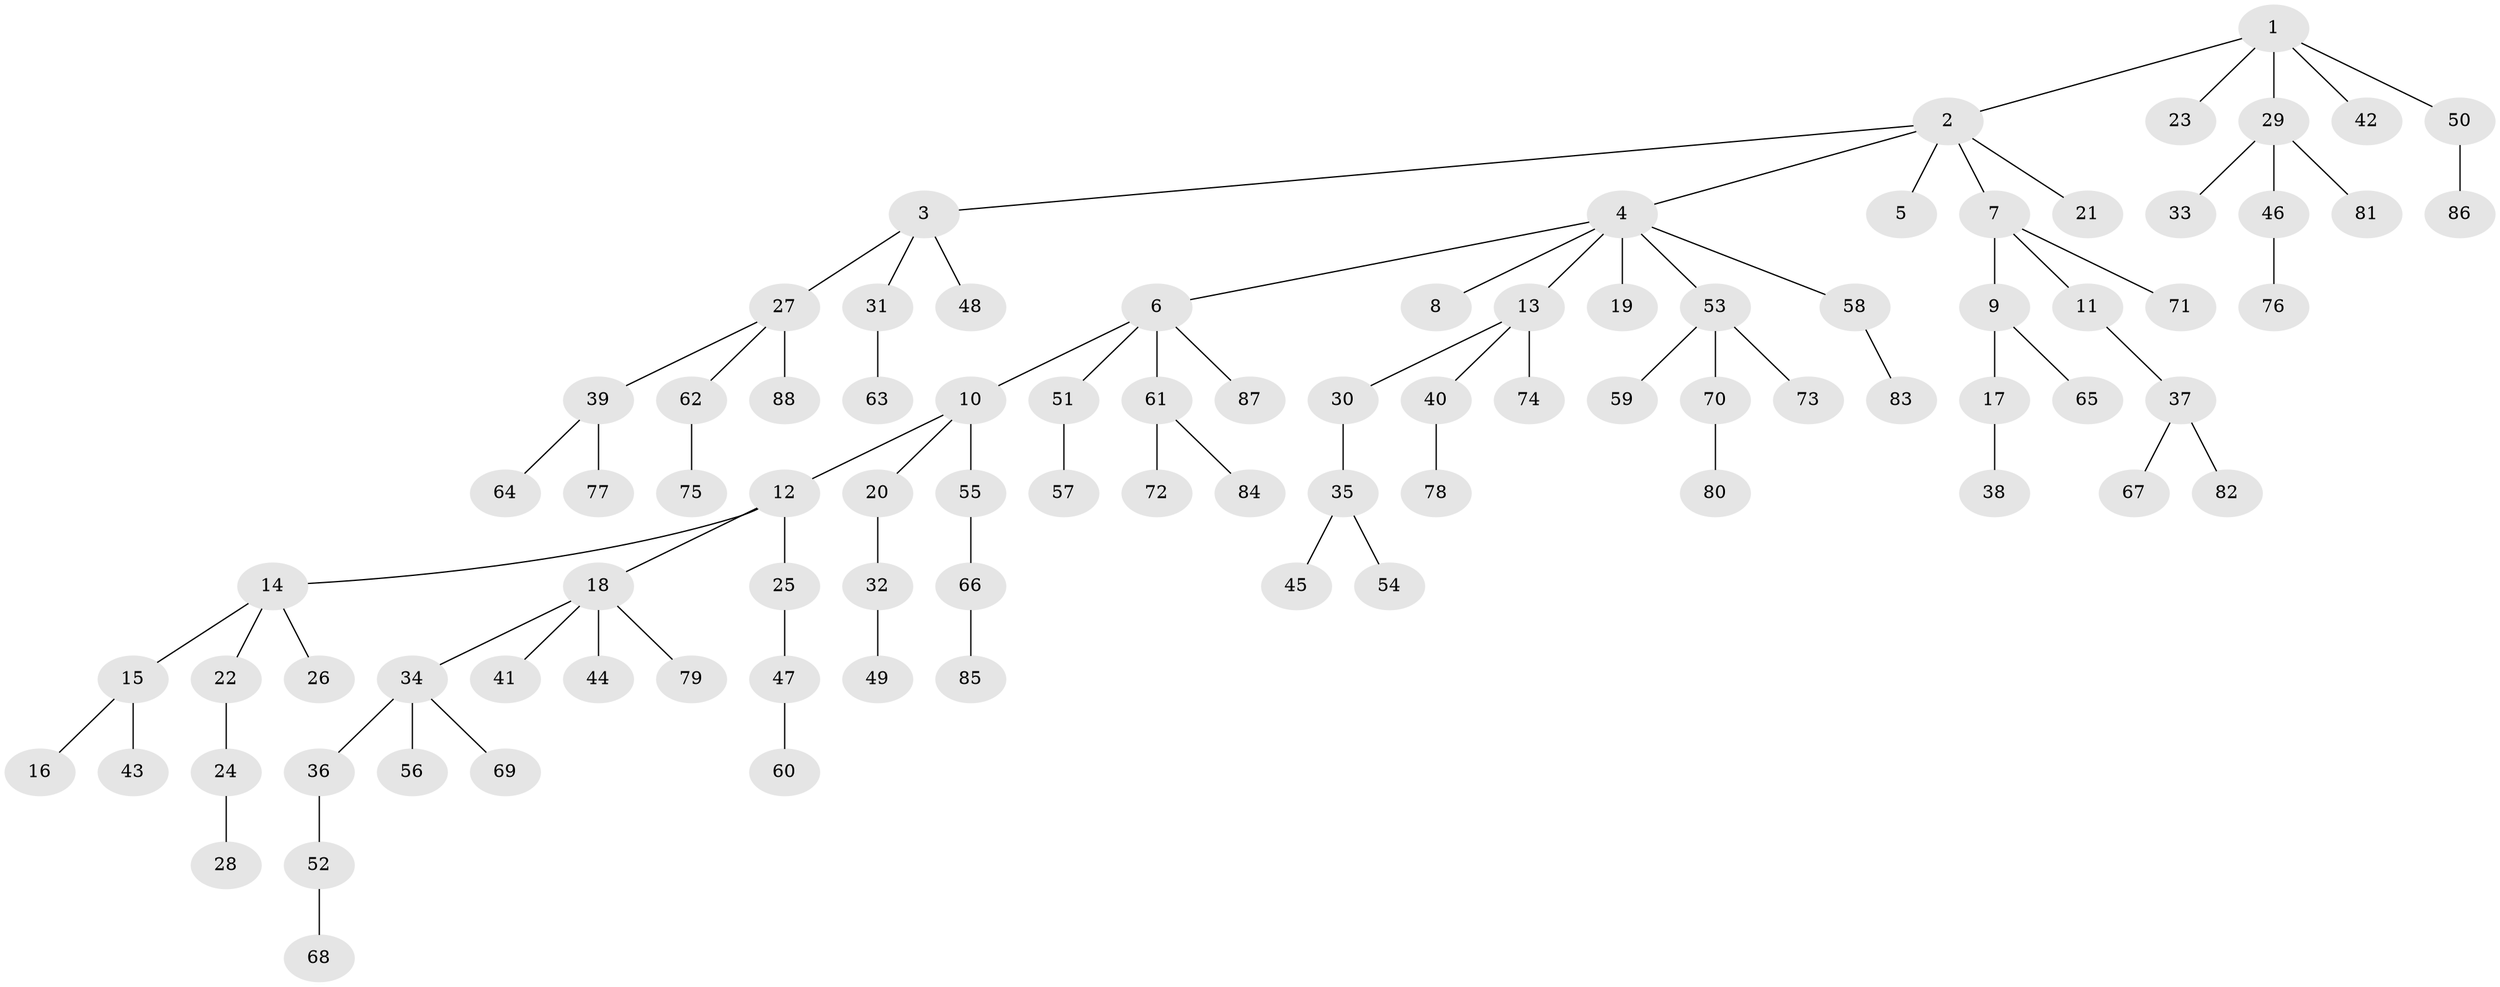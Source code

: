 // coarse degree distribution, {4: 0.13114754098360656, 5: 0.03278688524590164, 6: 0.01639344262295082, 1: 0.5409836065573771, 2: 0.19672131147540983, 3: 0.08196721311475409}
// Generated by graph-tools (version 1.1) at 2025/52/02/27/25 19:52:13]
// undirected, 88 vertices, 87 edges
graph export_dot {
graph [start="1"]
  node [color=gray90,style=filled];
  1;
  2;
  3;
  4;
  5;
  6;
  7;
  8;
  9;
  10;
  11;
  12;
  13;
  14;
  15;
  16;
  17;
  18;
  19;
  20;
  21;
  22;
  23;
  24;
  25;
  26;
  27;
  28;
  29;
  30;
  31;
  32;
  33;
  34;
  35;
  36;
  37;
  38;
  39;
  40;
  41;
  42;
  43;
  44;
  45;
  46;
  47;
  48;
  49;
  50;
  51;
  52;
  53;
  54;
  55;
  56;
  57;
  58;
  59;
  60;
  61;
  62;
  63;
  64;
  65;
  66;
  67;
  68;
  69;
  70;
  71;
  72;
  73;
  74;
  75;
  76;
  77;
  78;
  79;
  80;
  81;
  82;
  83;
  84;
  85;
  86;
  87;
  88;
  1 -- 2;
  1 -- 23;
  1 -- 29;
  1 -- 42;
  1 -- 50;
  2 -- 3;
  2 -- 4;
  2 -- 5;
  2 -- 7;
  2 -- 21;
  3 -- 27;
  3 -- 31;
  3 -- 48;
  4 -- 6;
  4 -- 8;
  4 -- 13;
  4 -- 19;
  4 -- 53;
  4 -- 58;
  6 -- 10;
  6 -- 51;
  6 -- 61;
  6 -- 87;
  7 -- 9;
  7 -- 11;
  7 -- 71;
  9 -- 17;
  9 -- 65;
  10 -- 12;
  10 -- 20;
  10 -- 55;
  11 -- 37;
  12 -- 14;
  12 -- 18;
  12 -- 25;
  13 -- 30;
  13 -- 40;
  13 -- 74;
  14 -- 15;
  14 -- 22;
  14 -- 26;
  15 -- 16;
  15 -- 43;
  17 -- 38;
  18 -- 34;
  18 -- 41;
  18 -- 44;
  18 -- 79;
  20 -- 32;
  22 -- 24;
  24 -- 28;
  25 -- 47;
  27 -- 39;
  27 -- 62;
  27 -- 88;
  29 -- 33;
  29 -- 46;
  29 -- 81;
  30 -- 35;
  31 -- 63;
  32 -- 49;
  34 -- 36;
  34 -- 56;
  34 -- 69;
  35 -- 45;
  35 -- 54;
  36 -- 52;
  37 -- 67;
  37 -- 82;
  39 -- 64;
  39 -- 77;
  40 -- 78;
  46 -- 76;
  47 -- 60;
  50 -- 86;
  51 -- 57;
  52 -- 68;
  53 -- 59;
  53 -- 70;
  53 -- 73;
  55 -- 66;
  58 -- 83;
  61 -- 72;
  61 -- 84;
  62 -- 75;
  66 -- 85;
  70 -- 80;
}
